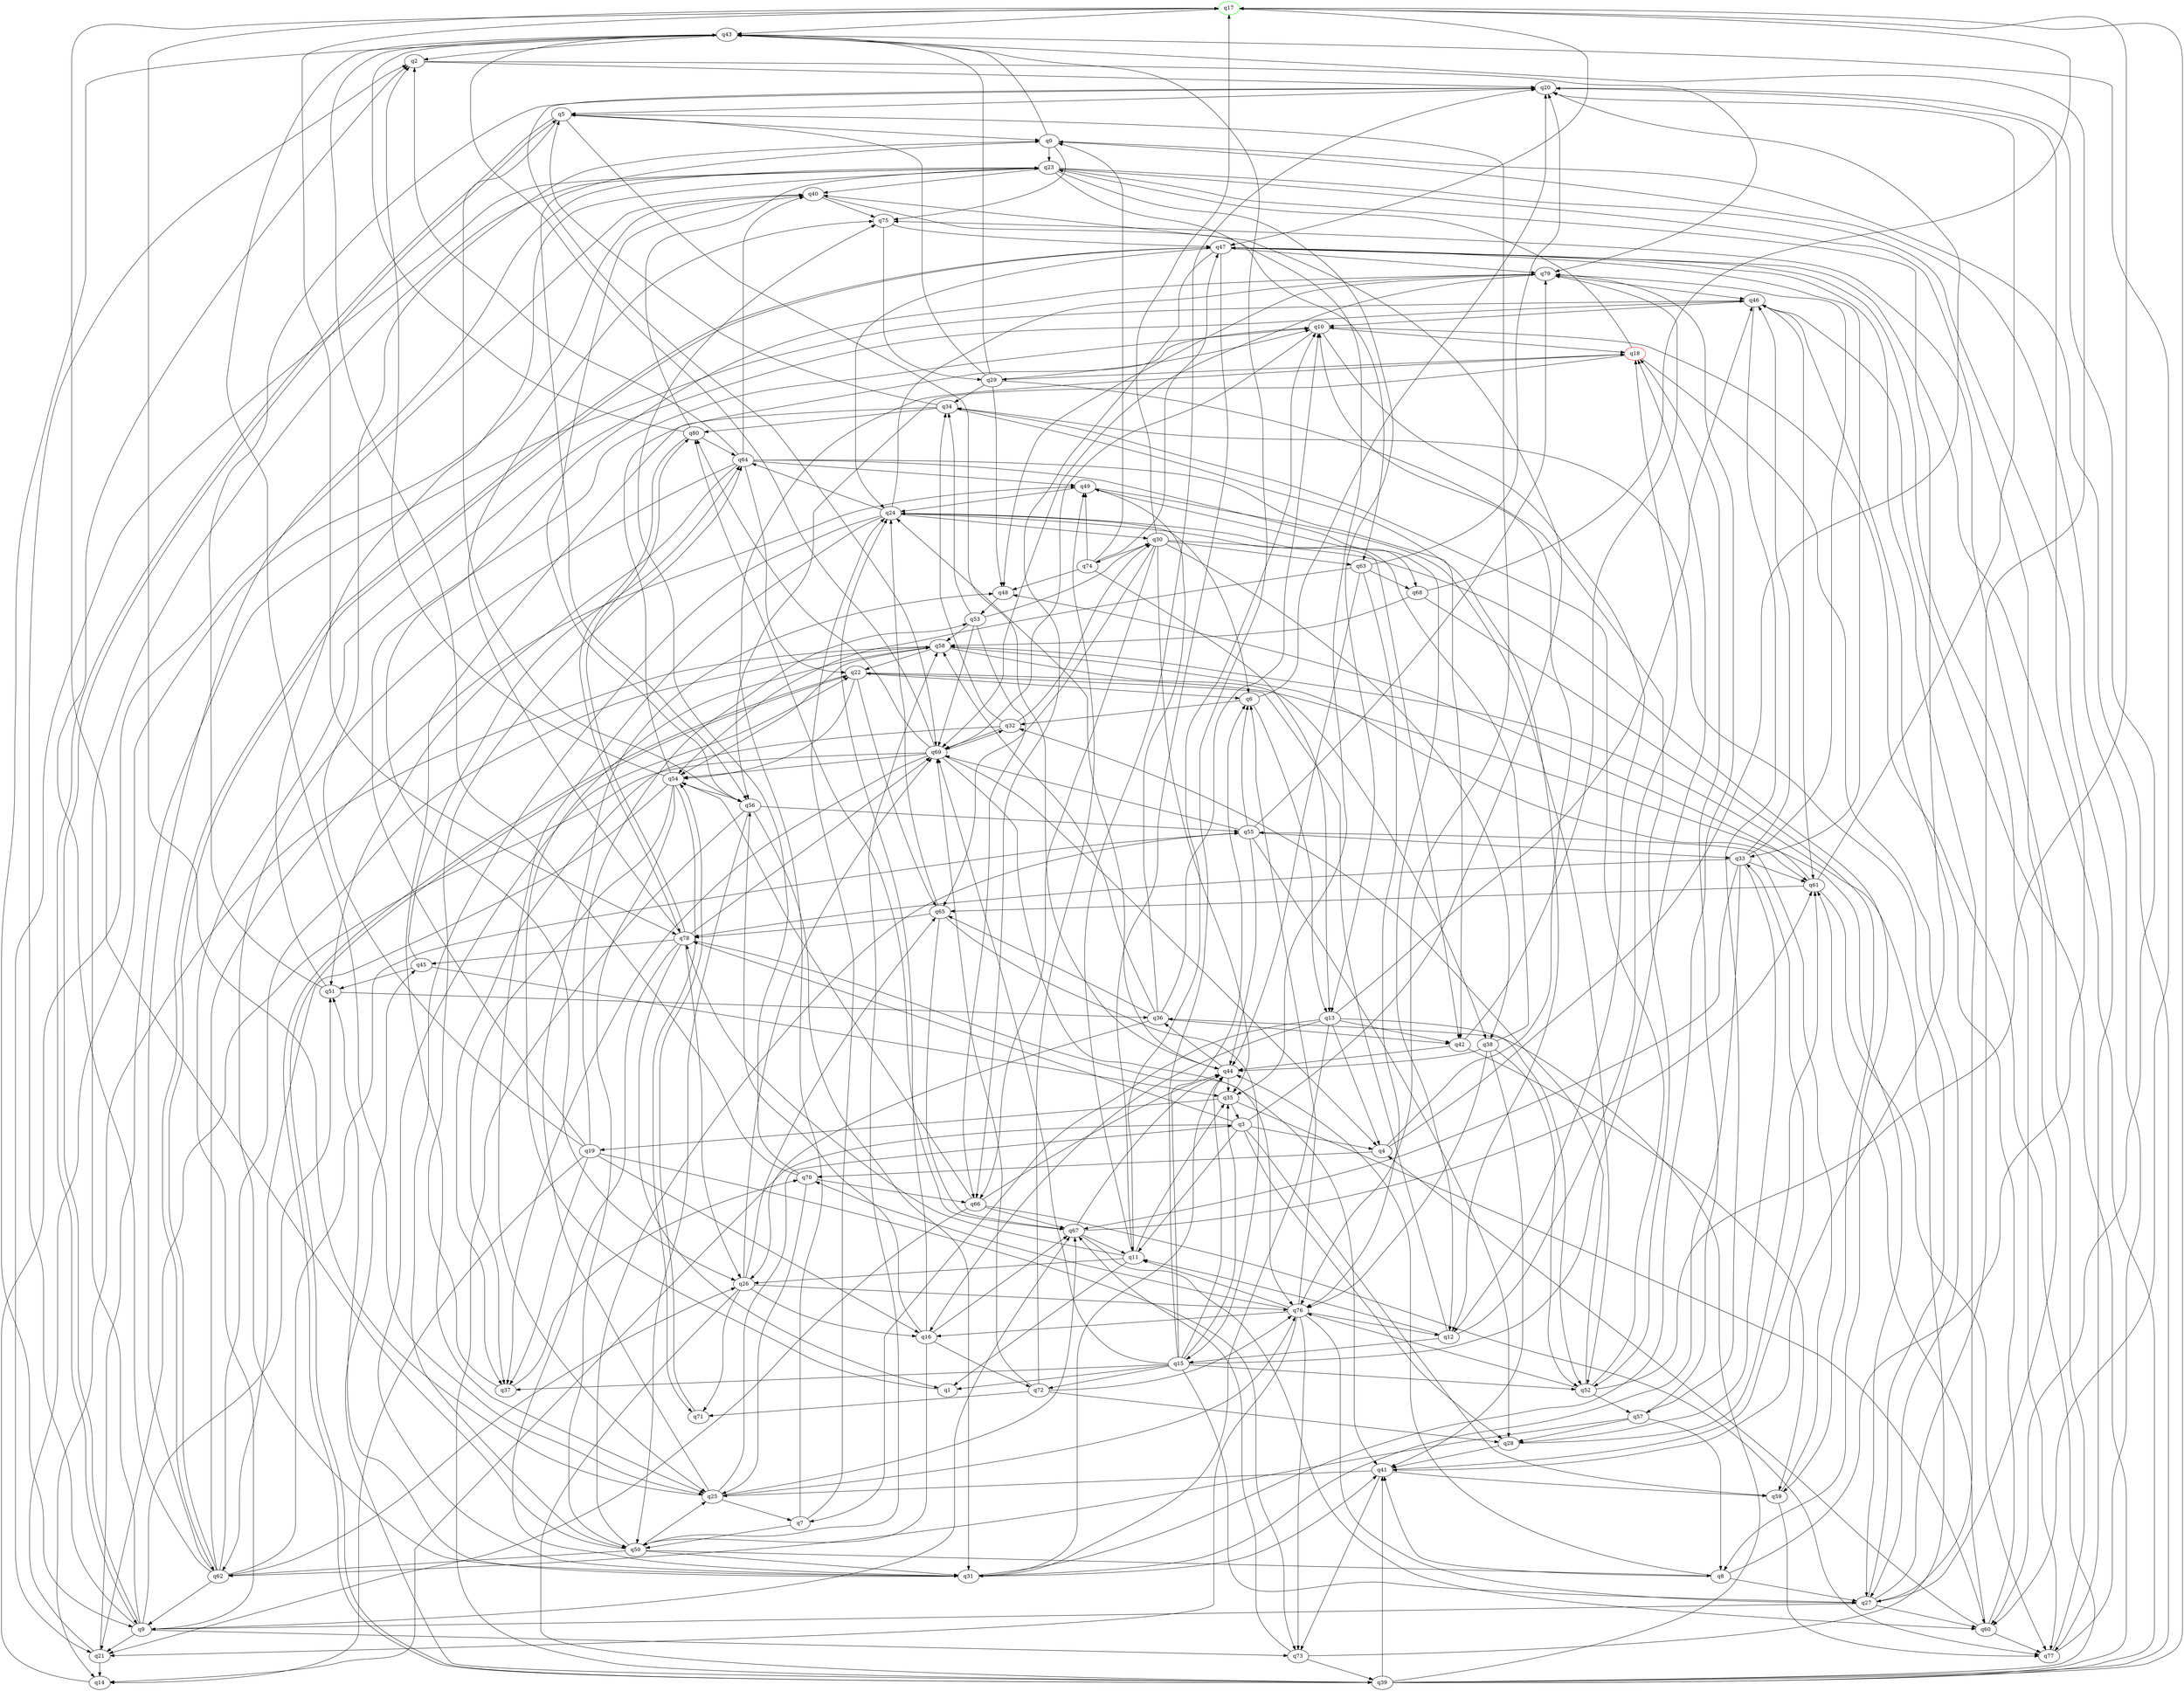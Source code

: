 digraph A{
q17 [initial=1,color=green];
q18 [final=1,color=red];
q0 -> q23;
q0 -> q43;
q0 -> q56;
q0 -> q75;
q1 -> q58;
q2 -> q20;
q2 -> q79;
q3 -> q4;
q3 -> q11;
q3 -> q14;
q3 -> q28;
q3 -> q40;
q3 -> q59;
q3 -> q78;
q4 -> q10;
q4 -> q20;
q4 -> q70;
q5 -> q0;
q5 -> q9;
q5 -> q44;
q5 -> q56;
q5 -> q76;
q6 -> q13;
q6 -> q20;
q6 -> q32;
q7 -> q18;
q7 -> q24;
q7 -> q50;
q8 -> q20;
q8 -> q27;
q8 -> q41;
q8 -> q44;
q9 -> q2;
q9 -> q5;
q9 -> q21;
q9 -> q23;
q9 -> q46;
q9 -> q51;
q9 -> q67;
q9 -> q73;
q10 -> q12;
q10 -> q18;
q10 -> q69;
q11 -> q1;
q11 -> q10;
q11 -> q20;
q11 -> q26;
q11 -> q35;
q11 -> q78;
q12 -> q11;
q12 -> q15;
q12 -> q18;
q12 -> q22;
q13 -> q4;
q13 -> q7;
q13 -> q16;
q13 -> q31;
q13 -> q42;
q13 -> q46;
q13 -> q52;
q14 -> q40;
q15 -> q1;
q15 -> q6;
q15 -> q18;
q15 -> q27;
q15 -> q35;
q15 -> q37;
q15 -> q43;
q15 -> q44;
q15 -> q52;
q15 -> q69;
q15 -> q72;
q16 -> q24;
q16 -> q50;
q16 -> q56;
q16 -> q67;
q16 -> q72;
q17 -> q43;
q17 -> q47;
q17 -> q78;
q18 -> q23;
q18 -> q27;
q18 -> q29;
q18 -> q56;
q19 -> q0;
q19 -> q10;
q19 -> q14;
q19 -> q16;
q19 -> q37;
q19 -> q53;
q19 -> q73;
q20 -> q5;
q20 -> q60;
q20 -> q69;
q21 -> q14;
q21 -> q40;
q21 -> q46;
q22 -> q6;
q22 -> q27;
q22 -> q39;
q22 -> q54;
q22 -> q65;
q23 -> q13;
q23 -> q21;
q23 -> q27;
q23 -> q35;
q23 -> q40;
q23 -> q41;
q23 -> q77;
q24 -> q6;
q24 -> q25;
q24 -> q30;
q24 -> q42;
q24 -> q50;
q24 -> q64;
q24 -> q79;
q25 -> q3;
q25 -> q7;
q25 -> q17;
q25 -> q48;
q25 -> q67;
q25 -> q76;
q26 -> q16;
q26 -> q39;
q26 -> q65;
q26 -> q69;
q26 -> q71;
q26 -> q76;
q27 -> q9;
q27 -> q34;
q27 -> q43;
q27 -> q47;
q27 -> q60;
q28 -> q41;
q28 -> q61;
q29 -> q5;
q29 -> q10;
q29 -> q34;
q29 -> q43;
q29 -> q48;
q29 -> q52;
q30 -> q8;
q30 -> q17;
q30 -> q35;
q30 -> q38;
q30 -> q63;
q30 -> q65;
q30 -> q66;
q30 -> q74;
q31 -> q22;
q31 -> q41;
q31 -> q44;
q31 -> q51;
q31 -> q79;
q32 -> q30;
q32 -> q34;
q32 -> q37;
q32 -> q69;
q33 -> q28;
q33 -> q31;
q33 -> q46;
q33 -> q61;
q33 -> q67;
q33 -> q78;
q33 -> q79;
q34 -> q5;
q34 -> q12;
q34 -> q25;
q34 -> q80;
q35 -> q3;
q35 -> q19;
q35 -> q60;
q36 -> q10;
q36 -> q26;
q36 -> q42;
q36 -> q49;
q36 -> q58;
q36 -> q65;
q37 -> q64;
q37 -> q70;
q38 -> q24;
q38 -> q41;
q38 -> q44;
q38 -> q52;
q38 -> q76;
q39 -> q0;
q39 -> q10;
q39 -> q17;
q39 -> q22;
q39 -> q36;
q39 -> q41;
q39 -> q45;
q39 -> q46;
q39 -> q47;
q40 -> q63;
q40 -> q75;
q41 -> q25;
q41 -> q33;
q41 -> q59;
q41 -> q73;
q42 -> q44;
q42 -> q59;
q42 -> q79;
q43 -> q2;
q43 -> q9;
q43 -> q25;
q43 -> q60;
q44 -> q24;
q44 -> q35;
q44 -> q36;
q45 -> q35;
q45 -> q51;
q45 -> q64;
q46 -> q10;
q46 -> q57;
q46 -> q61;
q47 -> q11;
q47 -> q24;
q47 -> q33;
q47 -> q62;
q47 -> q66;
q47 -> q77;
q47 -> q79;
q48 -> q53;
q49 -> q24;
q49 -> q52;
q49 -> q68;
q50 -> q8;
q50 -> q17;
q50 -> q25;
q50 -> q31;
q50 -> q55;
q50 -> q58;
q50 -> q62;
q51 -> q20;
q51 -> q23;
q51 -> q36;
q52 -> q17;
q52 -> q32;
q52 -> q34;
q52 -> q57;
q52 -> q76;
q53 -> q30;
q53 -> q34;
q53 -> q58;
q53 -> q66;
q53 -> q69;
q54 -> q2;
q54 -> q10;
q54 -> q37;
q54 -> q50;
q54 -> q56;
q54 -> q62;
q54 -> q71;
q55 -> q6;
q55 -> q28;
q55 -> q33;
q55 -> q44;
q55 -> q69;
q55 -> q79;
q56 -> q31;
q56 -> q39;
q56 -> q40;
q56 -> q50;
q56 -> q55;
q57 -> q8;
q57 -> q18;
q57 -> q28;
q57 -> q62;
q58 -> q14;
q58 -> q22;
q58 -> q38;
q58 -> q54;
q58 -> q61;
q59 -> q55;
q59 -> q77;
q60 -> q4;
q60 -> q46;
q60 -> q61;
q60 -> q77;
q61 -> q20;
q61 -> q48;
q61 -> q65;
q61 -> q77;
q62 -> q2;
q62 -> q9;
q62 -> q23;
q62 -> q26;
q62 -> q47;
q62 -> q49;
q62 -> q55;
q62 -> q58;
q63 -> q20;
q63 -> q44;
q63 -> q54;
q63 -> q68;
q63 -> q76;
q64 -> q2;
q64 -> q12;
q64 -> q22;
q64 -> q31;
q64 -> q40;
q64 -> q42;
q64 -> q49;
q64 -> q51;
q65 -> q15;
q65 -> q24;
q65 -> q67;
q65 -> q78;
q66 -> q21;
q66 -> q44;
q66 -> q54;
q66 -> q67;
q66 -> q77;
q67 -> q11;
q67 -> q44;
q67 -> q60;
q67 -> q61;
q67 -> q80;
q68 -> q17;
q68 -> q58;
q68 -> q59;
q69 -> q4;
q69 -> q21;
q69 -> q32;
q69 -> q37;
q69 -> q43;
q69 -> q54;
q69 -> q76;
q69 -> q80;
q70 -> q25;
q70 -> q43;
q70 -> q66;
q70 -> q75;
q71 -> q54;
q72 -> q28;
q72 -> q49;
q72 -> q69;
q72 -> q71;
q72 -> q76;
q73 -> q39;
q73 -> q58;
q73 -> q67;
q74 -> q0;
q74 -> q13;
q74 -> q47;
q74 -> q48;
q74 -> q49;
q75 -> q29;
q75 -> q47;
q76 -> q6;
q76 -> q11;
q76 -> q12;
q76 -> q16;
q76 -> q21;
q76 -> q27;
q76 -> q70;
q76 -> q73;
q77 -> q0;
q77 -> q75;
q78 -> q1;
q78 -> q26;
q78 -> q31;
q78 -> q41;
q78 -> q45;
q78 -> q69;
q78 -> q75;
q78 -> q80;
q79 -> q26;
q79 -> q46;
q79 -> q48;
q79 -> q69;
q80 -> q23;
q80 -> q43;
q80 -> q64;
q80 -> q78;
}
